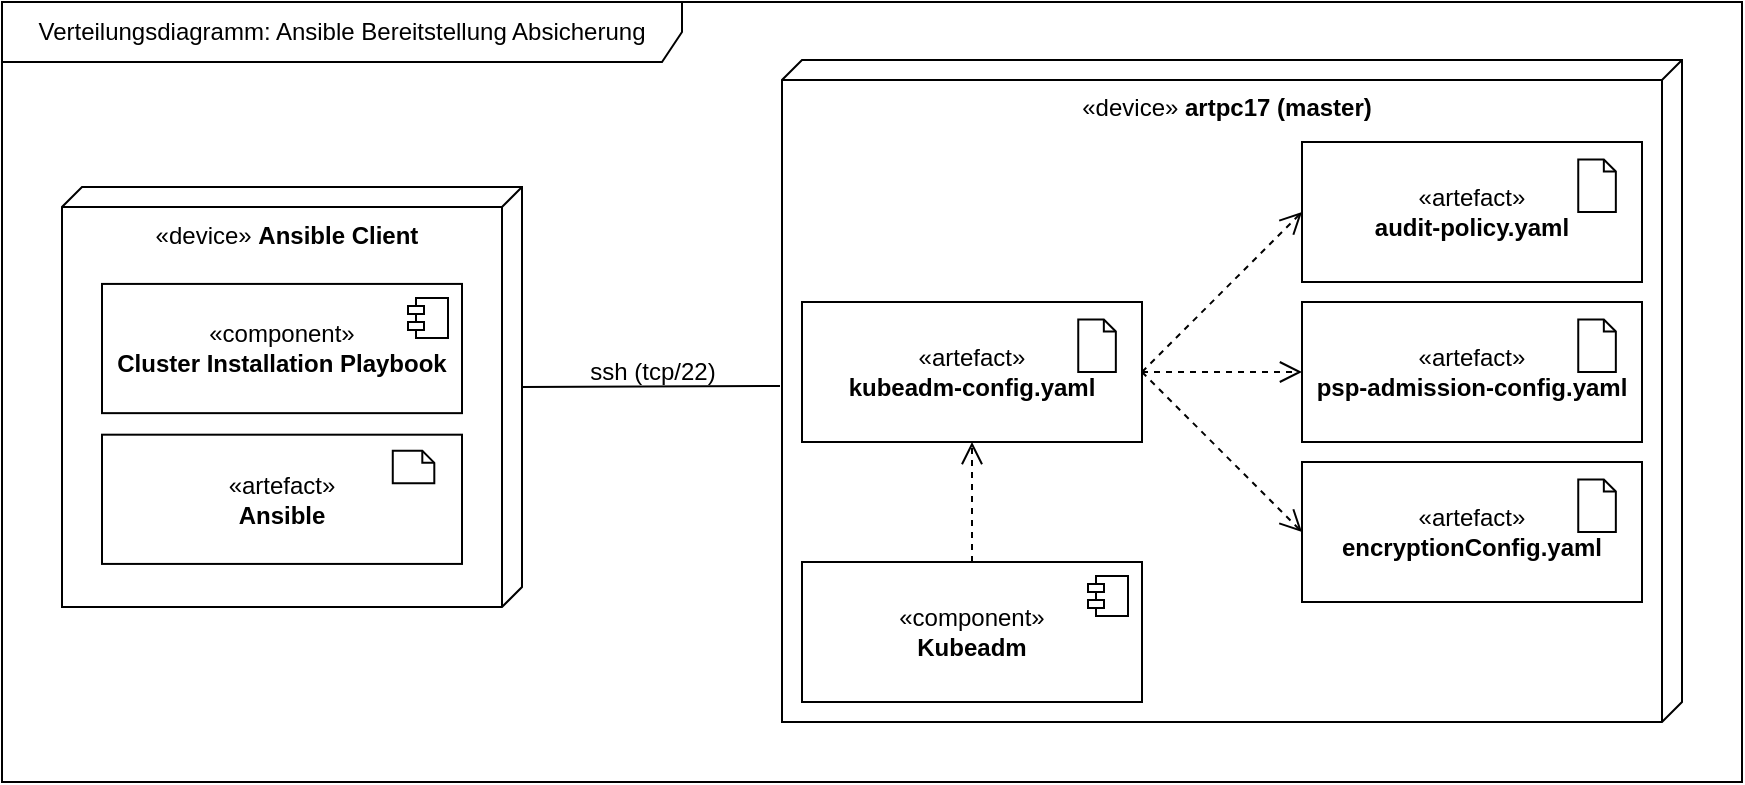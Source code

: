 <mxfile version="26.0.3">
  <diagram name="Seite-1" id="SsOCYxwzpiLqpLyVivhC">
    <mxGraphModel dx="1844" dy="425" grid="1" gridSize="10" guides="1" tooltips="1" connect="1" arrows="1" fold="1" page="1" pageScale="1" pageWidth="827" pageHeight="1169" math="0" shadow="0">
      <root>
        <mxCell id="0" />
        <mxCell id="1" parent="0" />
        <mxCell id="sut6IgfdAZMAAdU67zym-39" value="Verteilungsdiagramm: Ansible Bereitstellung Absicherung" style="shape=umlFrame;whiteSpace=wrap;html=1;pointerEvents=0;width=340;height=30;" vertex="1" parent="1">
          <mxGeometry x="-110" y="60" width="870" height="390" as="geometry" />
        </mxCell>
        <mxCell id="sut6IgfdAZMAAdU67zym-46" value="" style="group" vertex="1" connectable="0" parent="1">
          <mxGeometry x="-80" y="152.5" width="230" height="210" as="geometry" />
        </mxCell>
        <mxCell id="sut6IgfdAZMAAdU67zym-33" value="«device»&amp;nbsp;&lt;b&gt;Ansible Client&lt;/b&gt;" style="verticalAlign=top;align=center;shape=cube;size=10;direction=south;html=1;boundedLbl=1;spacingLeft=5;whiteSpace=wrap;" vertex="1" parent="sut6IgfdAZMAAdU67zym-46">
          <mxGeometry width="230" height="210" as="geometry" />
        </mxCell>
        <mxCell id="sut6IgfdAZMAAdU67zym-34" value="«component»&lt;br&gt;&lt;b&gt;Cluster Installation Playbook&lt;/b&gt;" style="html=1;dropTarget=0;whiteSpace=wrap;" vertex="1" parent="sut6IgfdAZMAAdU67zym-46">
          <mxGeometry x="20" y="48.462" width="180" height="64.615" as="geometry" />
        </mxCell>
        <mxCell id="sut6IgfdAZMAAdU67zym-35" value="" style="shape=module;jettyWidth=8;jettyHeight=4;" vertex="1" parent="sut6IgfdAZMAAdU67zym-34">
          <mxGeometry x="1" width="20" height="20" relative="1" as="geometry">
            <mxPoint x="-27" y="7" as="offset" />
          </mxGeometry>
        </mxCell>
        <mxCell id="sut6IgfdAZMAAdU67zym-36" value="" style="group" vertex="1" connectable="0" parent="sut6IgfdAZMAAdU67zym-46">
          <mxGeometry x="20" y="123.846" width="180" height="64.615" as="geometry" />
        </mxCell>
        <mxCell id="sut6IgfdAZMAAdU67zym-37" value="«artefact»&lt;br&gt;&lt;b&gt;Ansible&lt;/b&gt;" style="html=1;dropTarget=0;whiteSpace=wrap;" vertex="1" parent="sut6IgfdAZMAAdU67zym-36">
          <mxGeometry width="180" height="64.615" as="geometry" />
        </mxCell>
        <mxCell id="sut6IgfdAZMAAdU67zym-38" value="" style="shape=note2;boundedLbl=1;whiteSpace=wrap;html=1;size=6;verticalAlign=top;align=left;spacingLeft=5;" vertex="1" parent="sut6IgfdAZMAAdU67zym-36">
          <mxGeometry x="145.385" y="8.077" width="20.769" height="16.154" as="geometry" />
        </mxCell>
        <mxCell id="sut6IgfdAZMAAdU67zym-25" value="«device»&amp;nbsp;&lt;b&gt;artpc17 (master)&lt;/b&gt;" style="verticalAlign=top;align=center;shape=cube;size=10;direction=south;html=1;boundedLbl=1;spacingLeft=5;whiteSpace=wrap;" vertex="1" parent="1">
          <mxGeometry x="280" y="89" width="450" height="331" as="geometry" />
        </mxCell>
        <mxCell id="sut6IgfdAZMAAdU67zym-55" style="edgeStyle=orthogonalEdgeStyle;rounded=0;orthogonalLoop=1;jettySize=auto;html=1;exitX=0.5;exitY=0;exitDx=0;exitDy=0;dashed=1;endArrow=open;endFill=0;endSize=9;" edge="1" parent="1" source="sut6IgfdAZMAAdU67zym-28">
          <mxGeometry relative="1" as="geometry">
            <mxPoint x="375" y="280" as="targetPoint" />
          </mxGeometry>
        </mxCell>
        <mxCell id="sut6IgfdAZMAAdU67zym-28" value="«component»&lt;br&gt;&lt;b&gt;Kubeadm&lt;/b&gt;" style="html=1;dropTarget=0;whiteSpace=wrap;" vertex="1" parent="1">
          <mxGeometry x="290" y="340" width="170" height="70" as="geometry" />
        </mxCell>
        <mxCell id="sut6IgfdAZMAAdU67zym-29" value="" style="shape=module;jettyWidth=8;jettyHeight=4;" vertex="1" parent="sut6IgfdAZMAAdU67zym-28">
          <mxGeometry x="1" width="20" height="20" relative="1" as="geometry">
            <mxPoint x="-27" y="7" as="offset" />
          </mxGeometry>
        </mxCell>
        <mxCell id="sut6IgfdAZMAAdU67zym-30" value="" style="group" vertex="1" connectable="0" parent="1">
          <mxGeometry x="540" y="130" width="170" height="70" as="geometry" />
        </mxCell>
        <mxCell id="sut6IgfdAZMAAdU67zym-31" value="«artefact»&lt;br&gt;&lt;b&gt;audit-policy.yaml&lt;/b&gt;" style="html=1;dropTarget=0;whiteSpace=wrap;" vertex="1" parent="sut6IgfdAZMAAdU67zym-30">
          <mxGeometry width="170.0" height="70" as="geometry" />
        </mxCell>
        <mxCell id="sut6IgfdAZMAAdU67zym-32" value="" style="shape=note2;boundedLbl=1;whiteSpace=wrap;html=1;size=6;verticalAlign=top;align=left;spacingLeft=5;" vertex="1" parent="sut6IgfdAZMAAdU67zym-30">
          <mxGeometry x="138.125" y="8.75" width="18.796" height="26.25" as="geometry" />
        </mxCell>
        <mxCell id="sut6IgfdAZMAAdU67zym-40" value="" style="group" vertex="1" connectable="0" parent="1">
          <mxGeometry x="540" y="210" width="170" height="70" as="geometry" />
        </mxCell>
        <mxCell id="sut6IgfdAZMAAdU67zym-41" value="«artefact»&lt;br&gt;&lt;b&gt;psp-admission-config.yaml&lt;/b&gt;" style="html=1;dropTarget=0;whiteSpace=wrap;" vertex="1" parent="sut6IgfdAZMAAdU67zym-40">
          <mxGeometry width="170.0" height="70" as="geometry" />
        </mxCell>
        <mxCell id="sut6IgfdAZMAAdU67zym-42" value="" style="shape=note2;boundedLbl=1;whiteSpace=wrap;html=1;size=6;verticalAlign=top;align=left;spacingLeft=5;" vertex="1" parent="sut6IgfdAZMAAdU67zym-40">
          <mxGeometry x="138.125" y="8.75" width="18.796" height="26.25" as="geometry" />
        </mxCell>
        <mxCell id="sut6IgfdAZMAAdU67zym-43" value="" style="group" vertex="1" connectable="0" parent="1">
          <mxGeometry x="290" y="210" width="170" height="70" as="geometry" />
        </mxCell>
        <mxCell id="sut6IgfdAZMAAdU67zym-44" value="«artefact»&lt;br&gt;&lt;b&gt;kubeadm-config.yaml&lt;/b&gt;" style="html=1;dropTarget=0;whiteSpace=wrap;" vertex="1" parent="sut6IgfdAZMAAdU67zym-43">
          <mxGeometry width="170.0" height="70" as="geometry" />
        </mxCell>
        <mxCell id="sut6IgfdAZMAAdU67zym-45" value="" style="shape=note2;boundedLbl=1;whiteSpace=wrap;html=1;size=6;verticalAlign=top;align=left;spacingLeft=5;" vertex="1" parent="sut6IgfdAZMAAdU67zym-43">
          <mxGeometry x="138.125" y="8.75" width="18.796" height="26.25" as="geometry" />
        </mxCell>
        <mxCell id="sut6IgfdAZMAAdU67zym-51" value="" style="group" vertex="1" connectable="0" parent="1">
          <mxGeometry x="540" y="290" width="170" height="70" as="geometry" />
        </mxCell>
        <mxCell id="sut6IgfdAZMAAdU67zym-52" value="«artefact»&lt;br&gt;&lt;b&gt;encryptionConfig.yaml&lt;/b&gt;" style="html=1;dropTarget=0;whiteSpace=wrap;" vertex="1" parent="sut6IgfdAZMAAdU67zym-51">
          <mxGeometry width="170.0" height="70" as="geometry" />
        </mxCell>
        <mxCell id="sut6IgfdAZMAAdU67zym-53" value="" style="shape=note2;boundedLbl=1;whiteSpace=wrap;html=1;size=6;verticalAlign=top;align=left;spacingLeft=5;" vertex="1" parent="sut6IgfdAZMAAdU67zym-51">
          <mxGeometry x="138.125" y="8.75" width="18.796" height="26.25" as="geometry" />
        </mxCell>
        <mxCell id="sut6IgfdAZMAAdU67zym-56" style="rounded=0;orthogonalLoop=1;jettySize=auto;html=1;exitX=1;exitY=0.5;exitDx=0;exitDy=0;dashed=1;endArrow=open;endFill=0;endSize=9;entryX=0;entryY=0.5;entryDx=0;entryDy=0;" edge="1" parent="1" source="sut6IgfdAZMAAdU67zym-44" target="sut6IgfdAZMAAdU67zym-31">
          <mxGeometry relative="1" as="geometry">
            <mxPoint x="385" y="290" as="targetPoint" />
            <mxPoint x="385" y="350" as="sourcePoint" />
          </mxGeometry>
        </mxCell>
        <mxCell id="sut6IgfdAZMAAdU67zym-57" style="rounded=0;orthogonalLoop=1;jettySize=auto;html=1;exitX=1;exitY=0.5;exitDx=0;exitDy=0;dashed=1;endArrow=open;endFill=0;endSize=9;entryX=0;entryY=0.5;entryDx=0;entryDy=0;" edge="1" parent="1" source="sut6IgfdAZMAAdU67zym-44" target="sut6IgfdAZMAAdU67zym-41">
          <mxGeometry relative="1" as="geometry">
            <mxPoint x="550" y="175" as="targetPoint" />
            <mxPoint x="470" y="255" as="sourcePoint" />
          </mxGeometry>
        </mxCell>
        <mxCell id="sut6IgfdAZMAAdU67zym-58" style="rounded=0;orthogonalLoop=1;jettySize=auto;html=1;exitX=1;exitY=0.5;exitDx=0;exitDy=0;dashed=1;endArrow=open;endFill=0;endSize=9;entryX=0;entryY=0.5;entryDx=0;entryDy=0;" edge="1" parent="1" source="sut6IgfdAZMAAdU67zym-44" target="sut6IgfdAZMAAdU67zym-52">
          <mxGeometry relative="1" as="geometry">
            <mxPoint x="550" y="255" as="targetPoint" />
            <mxPoint x="470" y="255" as="sourcePoint" />
          </mxGeometry>
        </mxCell>
        <mxCell id="sut6IgfdAZMAAdU67zym-59" style="rounded=0;orthogonalLoop=1;jettySize=auto;html=1;exitX=0;exitY=0;exitDx=100;exitDy=0;exitPerimeter=0;endArrow=none;endFill=0;" edge="1" parent="1" source="sut6IgfdAZMAAdU67zym-33">
          <mxGeometry relative="1" as="geometry">
            <mxPoint x="279" y="252" as="targetPoint" />
          </mxGeometry>
        </mxCell>
        <mxCell id="sut6IgfdAZMAAdU67zym-60" value="ssh (tcp/22)" style="text;html=1;align=center;verticalAlign=middle;resizable=0;points=[];autosize=1;strokeColor=none;fillColor=none;" vertex="1" parent="1">
          <mxGeometry x="170" y="230" width="90" height="30" as="geometry" />
        </mxCell>
      </root>
    </mxGraphModel>
  </diagram>
</mxfile>
